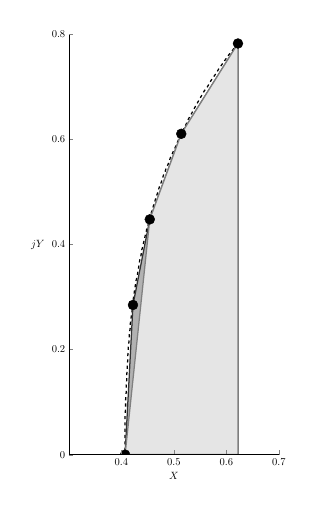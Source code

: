 % This file was created by matlab2tikz.
%
%The latest updates can be retrieved from
%  http://www.mathworks.com/matlabcentral/fileexchange/22022-matlab2tikz-matlab2tikz
%where you can also make suggestions and rate matlab2tikz.
%
\begin{tikzpicture}[scale=0.38]

\begin{axis}[%
  width=2.763in,
  height=5.527in,
  axis on top=true,
  scale only axis,
  xmin=0.3,
  xmax=0.7,
  ymin=0,
  ymax=0.8,
  axis x line*=bottom,
  axis y line*=left,
  xtick={0.4,0.5,0.6,0.7},
  xlabel={$X$},
  ylabel={$jY$},
  ylabel style={rotate=-90},
  ytick distance = 0.2
]
\addplot [color=black, dashed, very thick, forget plot]
  table[row sep=crcr]{%
0.622	0.783\\
0.616	0.776\\
0.611	0.769\\
0.605	0.762\\
0.6	0.755\\
0.595	0.748\\
0.59	0.741\\
0.585	0.734\\
0.581	0.727\\
0.576	0.72\\
0.571	0.713\\
0.567	0.706\\
0.563	0.699\\
0.558	0.693\\
0.554	0.686\\
0.55	0.679\\
0.546	0.672\\
0.542	0.665\\
0.538	0.658\\
0.535	0.652\\
0.531	0.645\\
0.527	0.638\\
0.524	0.631\\
0.521	0.624\\
0.517	0.618\\
0.514	0.611\\
0.511	0.604\\
0.508	0.598\\
0.505	0.591\\
0.502	0.584\\
0.499	0.578\\
0.496	0.571\\
0.493	0.565\\
0.491	0.558\\
0.488	0.551\\
0.485	0.545\\
0.483	0.538\\
0.48	0.532\\
0.478	0.525\\
0.476	0.519\\
0.473	0.512\\
0.471	0.506\\
0.469	0.499\\
0.467	0.493\\
0.465	0.487\\
0.463	0.48\\
0.461	0.474\\
0.459	0.467\\
0.457	0.461\\
0.455	0.455\\
0.454	0.448\\
0.452	0.442\\
0.45	0.435\\
0.448	0.429\\
0.447	0.423\\
0.445	0.416\\
0.444	0.41\\
0.442	0.403\\
0.441	0.397\\
0.439	0.391\\
0.438	0.384\\
0.437	0.378\\
0.435	0.371\\
0.434	0.365\\
0.433	0.358\\
0.432	0.352\\
0.431	0.346\\
0.43	0.339\\
0.428	0.332\\
0.427	0.326\\
0.426	0.319\\
0.425	0.313\\
0.424	0.306\\
0.423	0.299\\
0.422	0.292\\
0.422	0.286\\
0.421	0.279\\
0.42	0.272\\
0.419	0.265\\
0.418	0.257\\
0.417	0.25\\
0.417	0.243\\
0.416	0.236\\
0.415	0.228\\
0.415	0.22\\
0.414	0.212\\
0.413	0.204\\
0.413	0.196\\
0.412	0.188\\
0.412	0.179\\
0.411	0.17\\
0.411	0.161\\
0.41	0.151\\
0.41	0.141\\
0.409	0.13\\
0.409	0.118\\
0.408	0.105\\
0.408	0.091\\
0.407	0.074\\
0.407	0.052\\
0.407	0\\
};

\draw [color=Black!80, fill=Black!30, very thick] (0.407, 0) -- (0.422, 0.285) -- (0.454, 0.448) -- (0.514, 0.611) -- (0.622, 0.783) -- (0.622, 0) -- (0.407, 0);

\draw [color=Gray, fill=Gray!20, very thick] (0.407, 0) -- (0.454, 0.448) -- (0.514, 0.611) -- (0.622, 0.783) -- (0.622, 0) -- (0.407, 0);

\node [circle, draw, black, fill=black, minimum size=1pt] at (0.407, 0) {};
\node [circle, draw, black, fill=black, minimum size=1pt] at (0.422, 0.285) {};
\node [circle, draw, black, fill=black, minimum size=1pt] at (0.454, 0.448) {};
\node [circle, draw, black, fill=black, minimum size=1pt] at (0.514, 0.611) {};
\node [circle, draw, black, fill=black, minimum size=1pt] at (0.622, 0.783) {};

\end{axis}
\end{tikzpicture}%